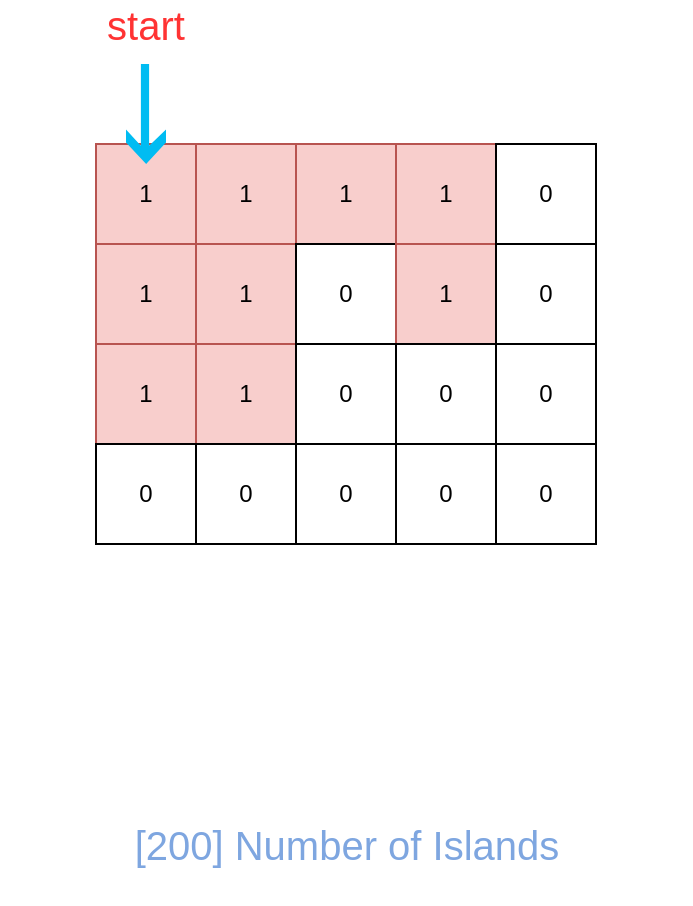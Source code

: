 <mxfile version="10.9.8" type="device"><diagram id="gDubS5EbuFQHgIO-TJ9n" name="第 1 页"><mxGraphModel dx="1411" dy="893" grid="1" gridSize="10" guides="1" tooltips="1" connect="1" arrows="1" fold="1" page="1" pageScale="1" pageWidth="827" pageHeight="1169" math="0" shadow="0"><root><mxCell id="0"/><mxCell id="1" parent="0"/><mxCell id="q7Qfe4e1H4127BLed0zY-2" value="1" style="whiteSpace=wrap;html=1;aspect=fixed;fillColor=#f8cecc;strokeColor=#b85450;" vertex="1" parent="1"><mxGeometry x="240" y="120" width="50" height="50" as="geometry"/></mxCell><mxCell id="q7Qfe4e1H4127BLed0zY-3" value="1" style="whiteSpace=wrap;html=1;aspect=fixed;fillColor=#f8cecc;strokeColor=#b85450;" vertex="1" parent="1"><mxGeometry x="290" y="120" width="50" height="50" as="geometry"/></mxCell><mxCell id="q7Qfe4e1H4127BLed0zY-4" value="1" style="whiteSpace=wrap;html=1;aspect=fixed;fillColor=#f8cecc;strokeColor=#b85450;" vertex="1" parent="1"><mxGeometry x="340" y="120" width="50" height="50" as="geometry"/></mxCell><mxCell id="q7Qfe4e1H4127BLed0zY-5" value="1" style="whiteSpace=wrap;html=1;aspect=fixed;fillColor=#f8cecc;strokeColor=#b85450;" vertex="1" parent="1"><mxGeometry x="390" y="120" width="50" height="50" as="geometry"/></mxCell><mxCell id="q7Qfe4e1H4127BLed0zY-6" value="0" style="whiteSpace=wrap;html=1;aspect=fixed;" vertex="1" parent="1"><mxGeometry x="440" y="120" width="50" height="50" as="geometry"/></mxCell><mxCell id="q7Qfe4e1H4127BLed0zY-7" value="1" style="whiteSpace=wrap;html=1;aspect=fixed;fillColor=#f8cecc;strokeColor=#b85450;" vertex="1" parent="1"><mxGeometry x="240" y="170" width="50" height="50" as="geometry"/></mxCell><mxCell id="q7Qfe4e1H4127BLed0zY-8" value="1" style="whiteSpace=wrap;html=1;aspect=fixed;fillColor=#f8cecc;strokeColor=#b85450;" vertex="1" parent="1"><mxGeometry x="290" y="170" width="50" height="50" as="geometry"/></mxCell><mxCell id="q7Qfe4e1H4127BLed0zY-9" value="0" style="whiteSpace=wrap;html=1;aspect=fixed;" vertex="1" parent="1"><mxGeometry x="340" y="170" width="50" height="50" as="geometry"/></mxCell><mxCell id="q7Qfe4e1H4127BLed0zY-10" value="1" style="whiteSpace=wrap;html=1;aspect=fixed;fillColor=#f8cecc;strokeColor=#b85450;" vertex="1" parent="1"><mxGeometry x="390" y="170" width="50" height="50" as="geometry"/></mxCell><mxCell id="q7Qfe4e1H4127BLed0zY-11" value="0" style="whiteSpace=wrap;html=1;aspect=fixed;" vertex="1" parent="1"><mxGeometry x="440" y="170" width="50" height="50" as="geometry"/></mxCell><mxCell id="q7Qfe4e1H4127BLed0zY-12" value="1" style="whiteSpace=wrap;html=1;aspect=fixed;fillColor=#f8cecc;strokeColor=#b85450;" vertex="1" parent="1"><mxGeometry x="240" y="220" width="50" height="50" as="geometry"/></mxCell><mxCell id="q7Qfe4e1H4127BLed0zY-13" value="1" style="whiteSpace=wrap;html=1;aspect=fixed;fillColor=#f8cecc;strokeColor=#b85450;" vertex="1" parent="1"><mxGeometry x="290" y="220" width="50" height="50" as="geometry"/></mxCell><mxCell id="q7Qfe4e1H4127BLed0zY-14" value="0" style="whiteSpace=wrap;html=1;aspect=fixed;" vertex="1" parent="1"><mxGeometry x="340" y="220" width="50" height="50" as="geometry"/></mxCell><mxCell id="q7Qfe4e1H4127BLed0zY-15" value="0" style="whiteSpace=wrap;html=1;aspect=fixed;" vertex="1" parent="1"><mxGeometry x="390" y="220" width="50" height="50" as="geometry"/></mxCell><mxCell id="q7Qfe4e1H4127BLed0zY-16" value="0" style="whiteSpace=wrap;html=1;aspect=fixed;" vertex="1" parent="1"><mxGeometry x="440" y="220" width="50" height="50" as="geometry"/></mxCell><mxCell id="q7Qfe4e1H4127BLed0zY-17" value="0" style="whiteSpace=wrap;html=1;aspect=fixed;" vertex="1" parent="1"><mxGeometry x="240" y="270" width="50" height="50" as="geometry"/></mxCell><mxCell id="q7Qfe4e1H4127BLed0zY-18" value="0" style="whiteSpace=wrap;html=1;aspect=fixed;" vertex="1" parent="1"><mxGeometry x="290" y="270" width="50" height="50" as="geometry"/></mxCell><mxCell id="q7Qfe4e1H4127BLed0zY-19" value="0" style="whiteSpace=wrap;html=1;aspect=fixed;" vertex="1" parent="1"><mxGeometry x="340" y="270" width="50" height="50" as="geometry"/></mxCell><mxCell id="q7Qfe4e1H4127BLed0zY-20" value="0" style="whiteSpace=wrap;html=1;aspect=fixed;" vertex="1" parent="1"><mxGeometry x="390" y="270" width="50" height="50" as="geometry"/></mxCell><mxCell id="q7Qfe4e1H4127BLed0zY-21" value="0" style="whiteSpace=wrap;html=1;aspect=fixed;" vertex="1" parent="1"><mxGeometry x="440" y="270" width="50" height="50" as="geometry"/></mxCell><mxCell id="q7Qfe4e1H4127BLed0zY-22" value="[200] Number of Islands" style="text;strokeColor=none;fillColor=none;align=center;verticalAlign=middle;whiteSpace=wrap;rounded=0;gradientColor=none;fontColor=#7EA6E0;fontSize=20;" vertex="1" parent="1"><mxGeometry x="192.5" y="440" width="345" height="60" as="geometry"/></mxCell><mxCell id="q7Qfe4e1H4127BLed0zY-23" value="" style="pointerEvents=1;shadow=0;dashed=0;html=1;strokeColor=none;labelPosition=center;verticalLabelPosition=bottom;verticalAlign=top;align=center;shape=mxgraph.mscae.deprecated.poster_arrow;fillColor=#00BCF2;fontSize=20;fontColor=#7EA6E0;" vertex="1" parent="1"><mxGeometry x="255" y="80" width="20" height="50" as="geometry"/></mxCell><mxCell id="q7Qfe4e1H4127BLed0zY-24" value="start" style="text;html=1;strokeColor=none;fillColor=none;align=center;verticalAlign=middle;whiteSpace=wrap;rounded=0;fontSize=20;fontColor=#FF3333;" vertex="1" parent="1"><mxGeometry x="245" y="50" width="40" height="20" as="geometry"/></mxCell></root></mxGraphModel></diagram></mxfile>